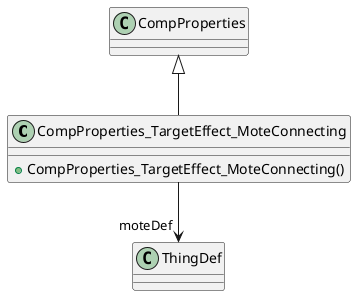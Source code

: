 @startuml
class CompProperties_TargetEffect_MoteConnecting {
    + CompProperties_TargetEffect_MoteConnecting()
}
CompProperties <|-- CompProperties_TargetEffect_MoteConnecting
CompProperties_TargetEffect_MoteConnecting --> "moteDef" ThingDef
@enduml
